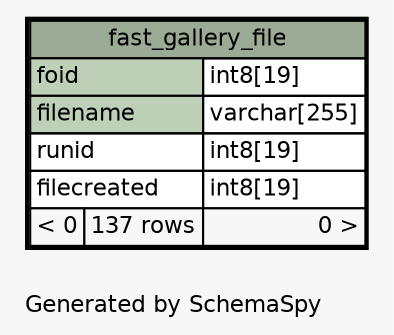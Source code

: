 // dot 2.30.1 on Mac OS X 10.8.3
// SchemaSpy rev 590
digraph "oneDegreeRelationshipsDiagram" {
  graph [
    rankdir="RL"
    bgcolor="#f7f7f7"
    label="\nGenerated by SchemaSpy"
    labeljust="l"
    nodesep="0.18"
    ranksep="0.46"
    fontname="Helvetica"
    fontsize="11"
  ];
  node [
    fontname="Helvetica"
    fontsize="11"
    shape="plaintext"
  ];
  edge [
    arrowsize="0.8"
  ];
  "fast_gallery_file" [
    label=<
    <TABLE BORDER="2" CELLBORDER="1" CELLSPACING="0" BGCOLOR="#ffffff">
      <TR><TD COLSPAN="3" BGCOLOR="#9bab96" ALIGN="CENTER">fast_gallery_file</TD></TR>
      <TR><TD PORT="foid" COLSPAN="2" BGCOLOR="#bed1b8" ALIGN="LEFT">foid</TD><TD PORT="foid.type" ALIGN="LEFT">int8[19]</TD></TR>
      <TR><TD PORT="filename" COLSPAN="2" BGCOLOR="#bed1b8" ALIGN="LEFT">filename</TD><TD PORT="filename.type" ALIGN="LEFT">varchar[255]</TD></TR>
      <TR><TD PORT="runid" COLSPAN="2" ALIGN="LEFT">runid</TD><TD PORT="runid.type" ALIGN="LEFT">int8[19]</TD></TR>
      <TR><TD PORT="filecreated" COLSPAN="2" ALIGN="LEFT">filecreated</TD><TD PORT="filecreated.type" ALIGN="LEFT">int8[19]</TD></TR>
      <TR><TD ALIGN="LEFT" BGCOLOR="#f7f7f7">&lt; 0</TD><TD ALIGN="RIGHT" BGCOLOR="#f7f7f7">137 rows</TD><TD ALIGN="RIGHT" BGCOLOR="#f7f7f7">0 &gt;</TD></TR>
    </TABLE>>
    URL="fast_gallery_file.html"
    tooltip="fast_gallery_file"
  ];
}
